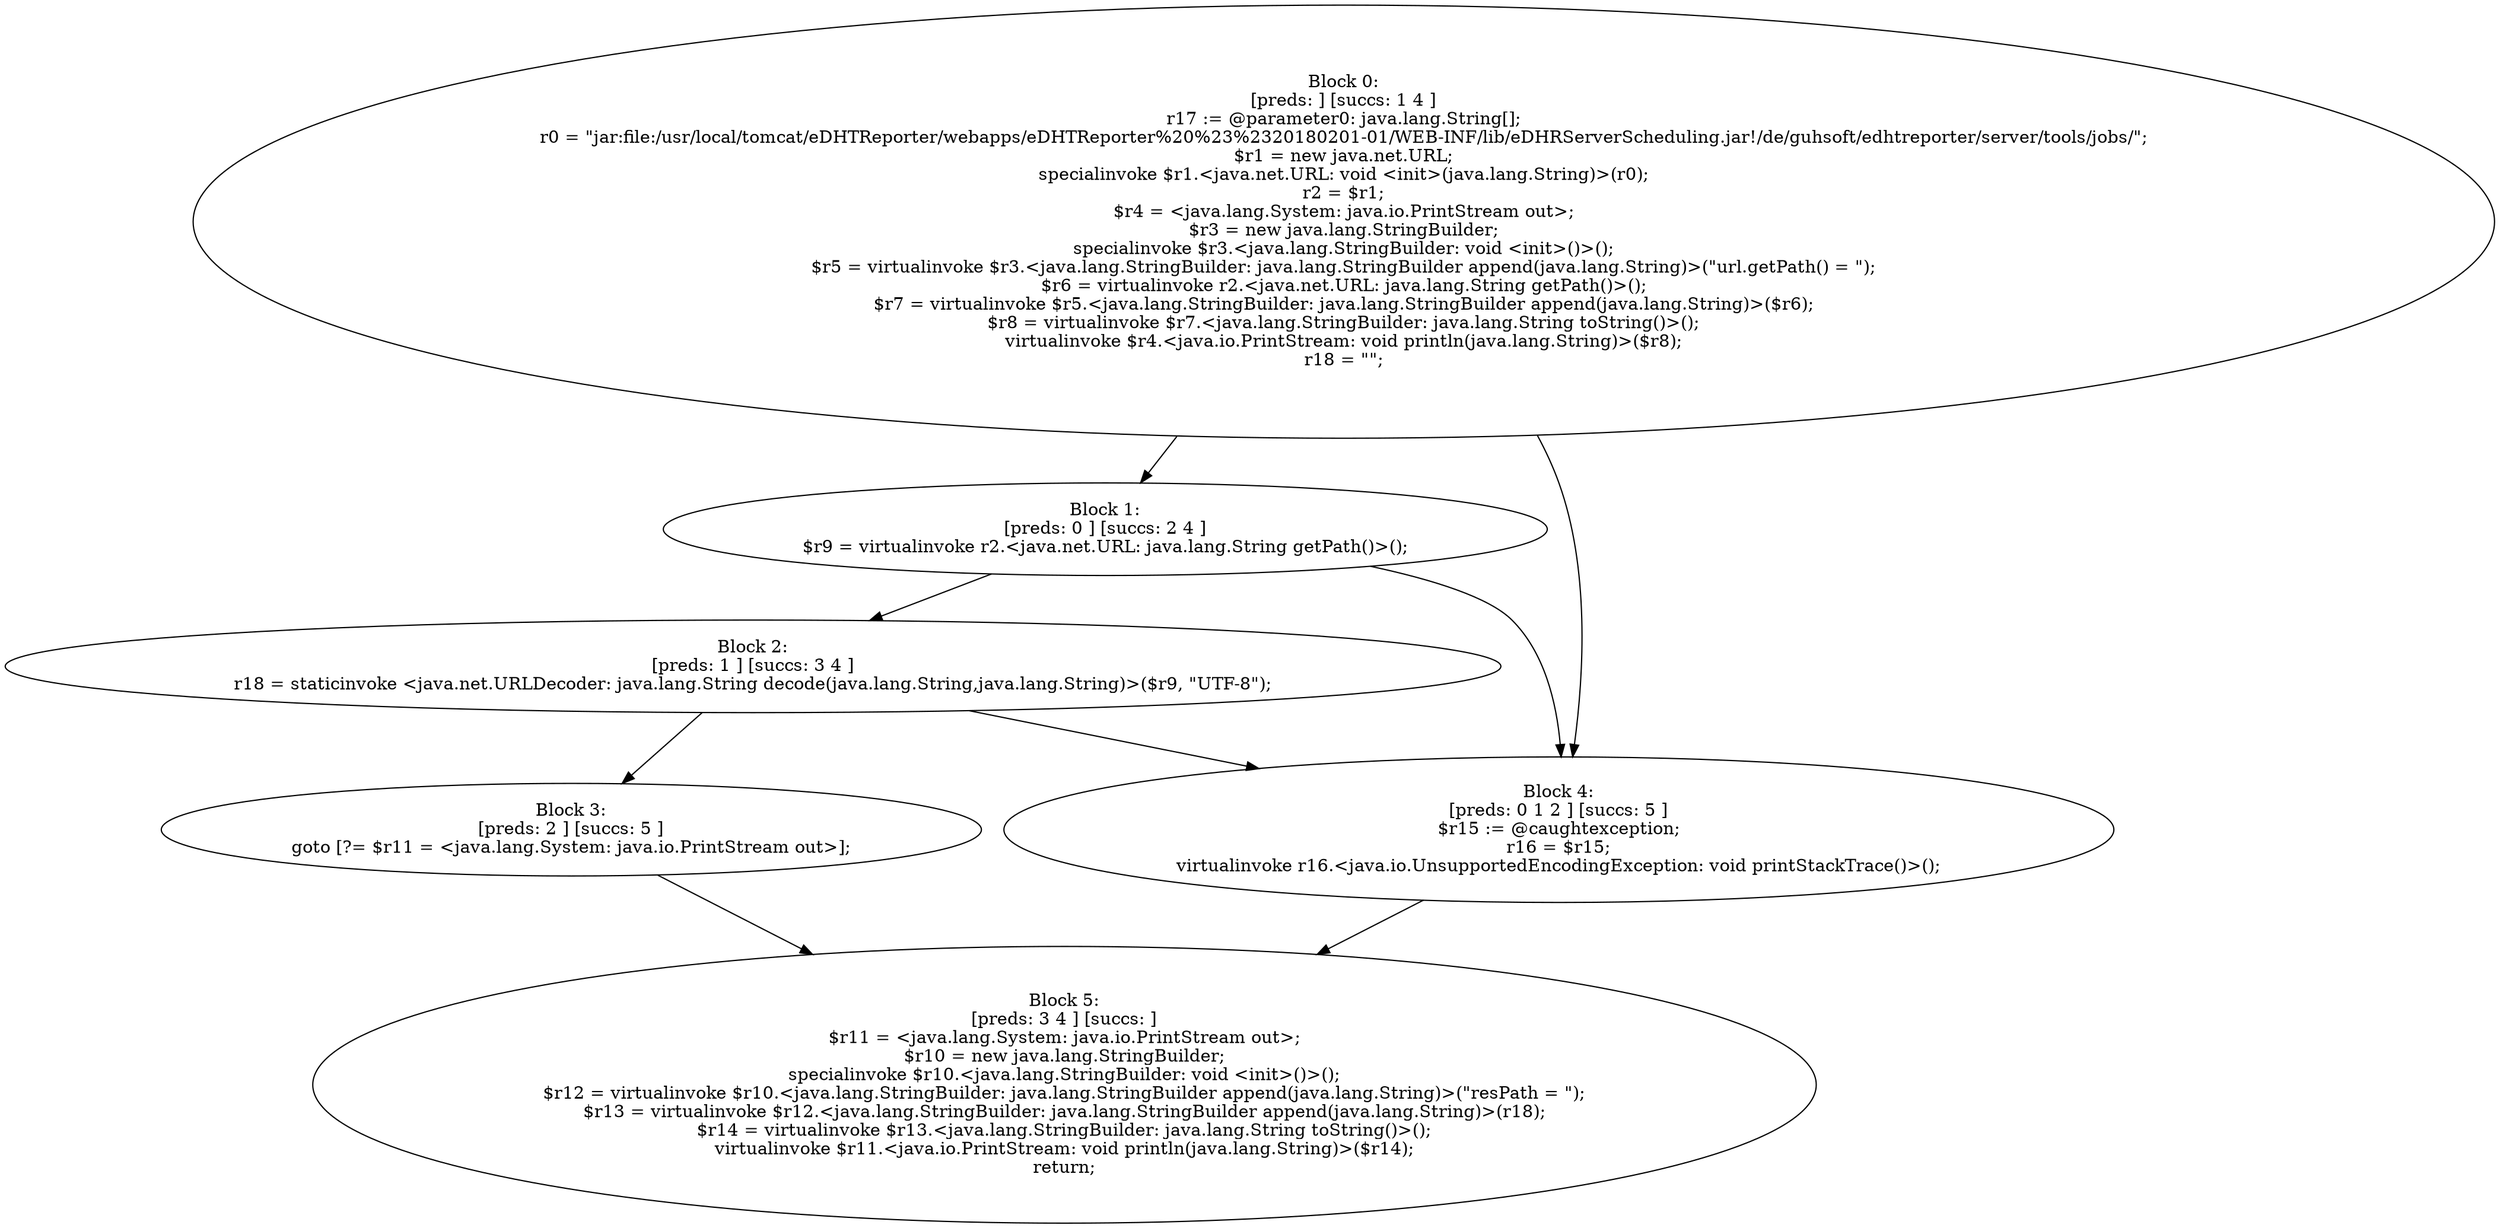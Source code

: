 digraph "unitGraph" {
    "Block 0:
[preds: ] [succs: 1 4 ]
r17 := @parameter0: java.lang.String[];
r0 = \"jar:file:/usr/local/tomcat/eDHTReporter/webapps/eDHTReporter%20%23%2320180201-01/WEB-INF/lib/eDHRServerScheduling.jar!/de/guhsoft/edhtreporter/server/tools/jobs/\";
$r1 = new java.net.URL;
specialinvoke $r1.<java.net.URL: void <init>(java.lang.String)>(r0);
r2 = $r1;
$r4 = <java.lang.System: java.io.PrintStream out>;
$r3 = new java.lang.StringBuilder;
specialinvoke $r3.<java.lang.StringBuilder: void <init>()>();
$r5 = virtualinvoke $r3.<java.lang.StringBuilder: java.lang.StringBuilder append(java.lang.String)>(\"url.getPath() = \");
$r6 = virtualinvoke r2.<java.net.URL: java.lang.String getPath()>();
$r7 = virtualinvoke $r5.<java.lang.StringBuilder: java.lang.StringBuilder append(java.lang.String)>($r6);
$r8 = virtualinvoke $r7.<java.lang.StringBuilder: java.lang.String toString()>();
virtualinvoke $r4.<java.io.PrintStream: void println(java.lang.String)>($r8);
r18 = \"\";
"
    "Block 1:
[preds: 0 ] [succs: 2 4 ]
$r9 = virtualinvoke r2.<java.net.URL: java.lang.String getPath()>();
"
    "Block 2:
[preds: 1 ] [succs: 3 4 ]
r18 = staticinvoke <java.net.URLDecoder: java.lang.String decode(java.lang.String,java.lang.String)>($r9, \"UTF-8\");
"
    "Block 3:
[preds: 2 ] [succs: 5 ]
goto [?= $r11 = <java.lang.System: java.io.PrintStream out>];
"
    "Block 4:
[preds: 0 1 2 ] [succs: 5 ]
$r15 := @caughtexception;
r16 = $r15;
virtualinvoke r16.<java.io.UnsupportedEncodingException: void printStackTrace()>();
"
    "Block 5:
[preds: 3 4 ] [succs: ]
$r11 = <java.lang.System: java.io.PrintStream out>;
$r10 = new java.lang.StringBuilder;
specialinvoke $r10.<java.lang.StringBuilder: void <init>()>();
$r12 = virtualinvoke $r10.<java.lang.StringBuilder: java.lang.StringBuilder append(java.lang.String)>(\"resPath = \");
$r13 = virtualinvoke $r12.<java.lang.StringBuilder: java.lang.StringBuilder append(java.lang.String)>(r18);
$r14 = virtualinvoke $r13.<java.lang.StringBuilder: java.lang.String toString()>();
virtualinvoke $r11.<java.io.PrintStream: void println(java.lang.String)>($r14);
return;
"
    "Block 0:
[preds: ] [succs: 1 4 ]
r17 := @parameter0: java.lang.String[];
r0 = \"jar:file:/usr/local/tomcat/eDHTReporter/webapps/eDHTReporter%20%23%2320180201-01/WEB-INF/lib/eDHRServerScheduling.jar!/de/guhsoft/edhtreporter/server/tools/jobs/\";
$r1 = new java.net.URL;
specialinvoke $r1.<java.net.URL: void <init>(java.lang.String)>(r0);
r2 = $r1;
$r4 = <java.lang.System: java.io.PrintStream out>;
$r3 = new java.lang.StringBuilder;
specialinvoke $r3.<java.lang.StringBuilder: void <init>()>();
$r5 = virtualinvoke $r3.<java.lang.StringBuilder: java.lang.StringBuilder append(java.lang.String)>(\"url.getPath() = \");
$r6 = virtualinvoke r2.<java.net.URL: java.lang.String getPath()>();
$r7 = virtualinvoke $r5.<java.lang.StringBuilder: java.lang.StringBuilder append(java.lang.String)>($r6);
$r8 = virtualinvoke $r7.<java.lang.StringBuilder: java.lang.String toString()>();
virtualinvoke $r4.<java.io.PrintStream: void println(java.lang.String)>($r8);
r18 = \"\";
"->"Block 1:
[preds: 0 ] [succs: 2 4 ]
$r9 = virtualinvoke r2.<java.net.URL: java.lang.String getPath()>();
";
    "Block 0:
[preds: ] [succs: 1 4 ]
r17 := @parameter0: java.lang.String[];
r0 = \"jar:file:/usr/local/tomcat/eDHTReporter/webapps/eDHTReporter%20%23%2320180201-01/WEB-INF/lib/eDHRServerScheduling.jar!/de/guhsoft/edhtreporter/server/tools/jobs/\";
$r1 = new java.net.URL;
specialinvoke $r1.<java.net.URL: void <init>(java.lang.String)>(r0);
r2 = $r1;
$r4 = <java.lang.System: java.io.PrintStream out>;
$r3 = new java.lang.StringBuilder;
specialinvoke $r3.<java.lang.StringBuilder: void <init>()>();
$r5 = virtualinvoke $r3.<java.lang.StringBuilder: java.lang.StringBuilder append(java.lang.String)>(\"url.getPath() = \");
$r6 = virtualinvoke r2.<java.net.URL: java.lang.String getPath()>();
$r7 = virtualinvoke $r5.<java.lang.StringBuilder: java.lang.StringBuilder append(java.lang.String)>($r6);
$r8 = virtualinvoke $r7.<java.lang.StringBuilder: java.lang.String toString()>();
virtualinvoke $r4.<java.io.PrintStream: void println(java.lang.String)>($r8);
r18 = \"\";
"->"Block 4:
[preds: 0 1 2 ] [succs: 5 ]
$r15 := @caughtexception;
r16 = $r15;
virtualinvoke r16.<java.io.UnsupportedEncodingException: void printStackTrace()>();
";
    "Block 1:
[preds: 0 ] [succs: 2 4 ]
$r9 = virtualinvoke r2.<java.net.URL: java.lang.String getPath()>();
"->"Block 2:
[preds: 1 ] [succs: 3 4 ]
r18 = staticinvoke <java.net.URLDecoder: java.lang.String decode(java.lang.String,java.lang.String)>($r9, \"UTF-8\");
";
    "Block 1:
[preds: 0 ] [succs: 2 4 ]
$r9 = virtualinvoke r2.<java.net.URL: java.lang.String getPath()>();
"->"Block 4:
[preds: 0 1 2 ] [succs: 5 ]
$r15 := @caughtexception;
r16 = $r15;
virtualinvoke r16.<java.io.UnsupportedEncodingException: void printStackTrace()>();
";
    "Block 2:
[preds: 1 ] [succs: 3 4 ]
r18 = staticinvoke <java.net.URLDecoder: java.lang.String decode(java.lang.String,java.lang.String)>($r9, \"UTF-8\");
"->"Block 3:
[preds: 2 ] [succs: 5 ]
goto [?= $r11 = <java.lang.System: java.io.PrintStream out>];
";
    "Block 2:
[preds: 1 ] [succs: 3 4 ]
r18 = staticinvoke <java.net.URLDecoder: java.lang.String decode(java.lang.String,java.lang.String)>($r9, \"UTF-8\");
"->"Block 4:
[preds: 0 1 2 ] [succs: 5 ]
$r15 := @caughtexception;
r16 = $r15;
virtualinvoke r16.<java.io.UnsupportedEncodingException: void printStackTrace()>();
";
    "Block 3:
[preds: 2 ] [succs: 5 ]
goto [?= $r11 = <java.lang.System: java.io.PrintStream out>];
"->"Block 5:
[preds: 3 4 ] [succs: ]
$r11 = <java.lang.System: java.io.PrintStream out>;
$r10 = new java.lang.StringBuilder;
specialinvoke $r10.<java.lang.StringBuilder: void <init>()>();
$r12 = virtualinvoke $r10.<java.lang.StringBuilder: java.lang.StringBuilder append(java.lang.String)>(\"resPath = \");
$r13 = virtualinvoke $r12.<java.lang.StringBuilder: java.lang.StringBuilder append(java.lang.String)>(r18);
$r14 = virtualinvoke $r13.<java.lang.StringBuilder: java.lang.String toString()>();
virtualinvoke $r11.<java.io.PrintStream: void println(java.lang.String)>($r14);
return;
";
    "Block 4:
[preds: 0 1 2 ] [succs: 5 ]
$r15 := @caughtexception;
r16 = $r15;
virtualinvoke r16.<java.io.UnsupportedEncodingException: void printStackTrace()>();
"->"Block 5:
[preds: 3 4 ] [succs: ]
$r11 = <java.lang.System: java.io.PrintStream out>;
$r10 = new java.lang.StringBuilder;
specialinvoke $r10.<java.lang.StringBuilder: void <init>()>();
$r12 = virtualinvoke $r10.<java.lang.StringBuilder: java.lang.StringBuilder append(java.lang.String)>(\"resPath = \");
$r13 = virtualinvoke $r12.<java.lang.StringBuilder: java.lang.StringBuilder append(java.lang.String)>(r18);
$r14 = virtualinvoke $r13.<java.lang.StringBuilder: java.lang.String toString()>();
virtualinvoke $r11.<java.io.PrintStream: void println(java.lang.String)>($r14);
return;
";
}
